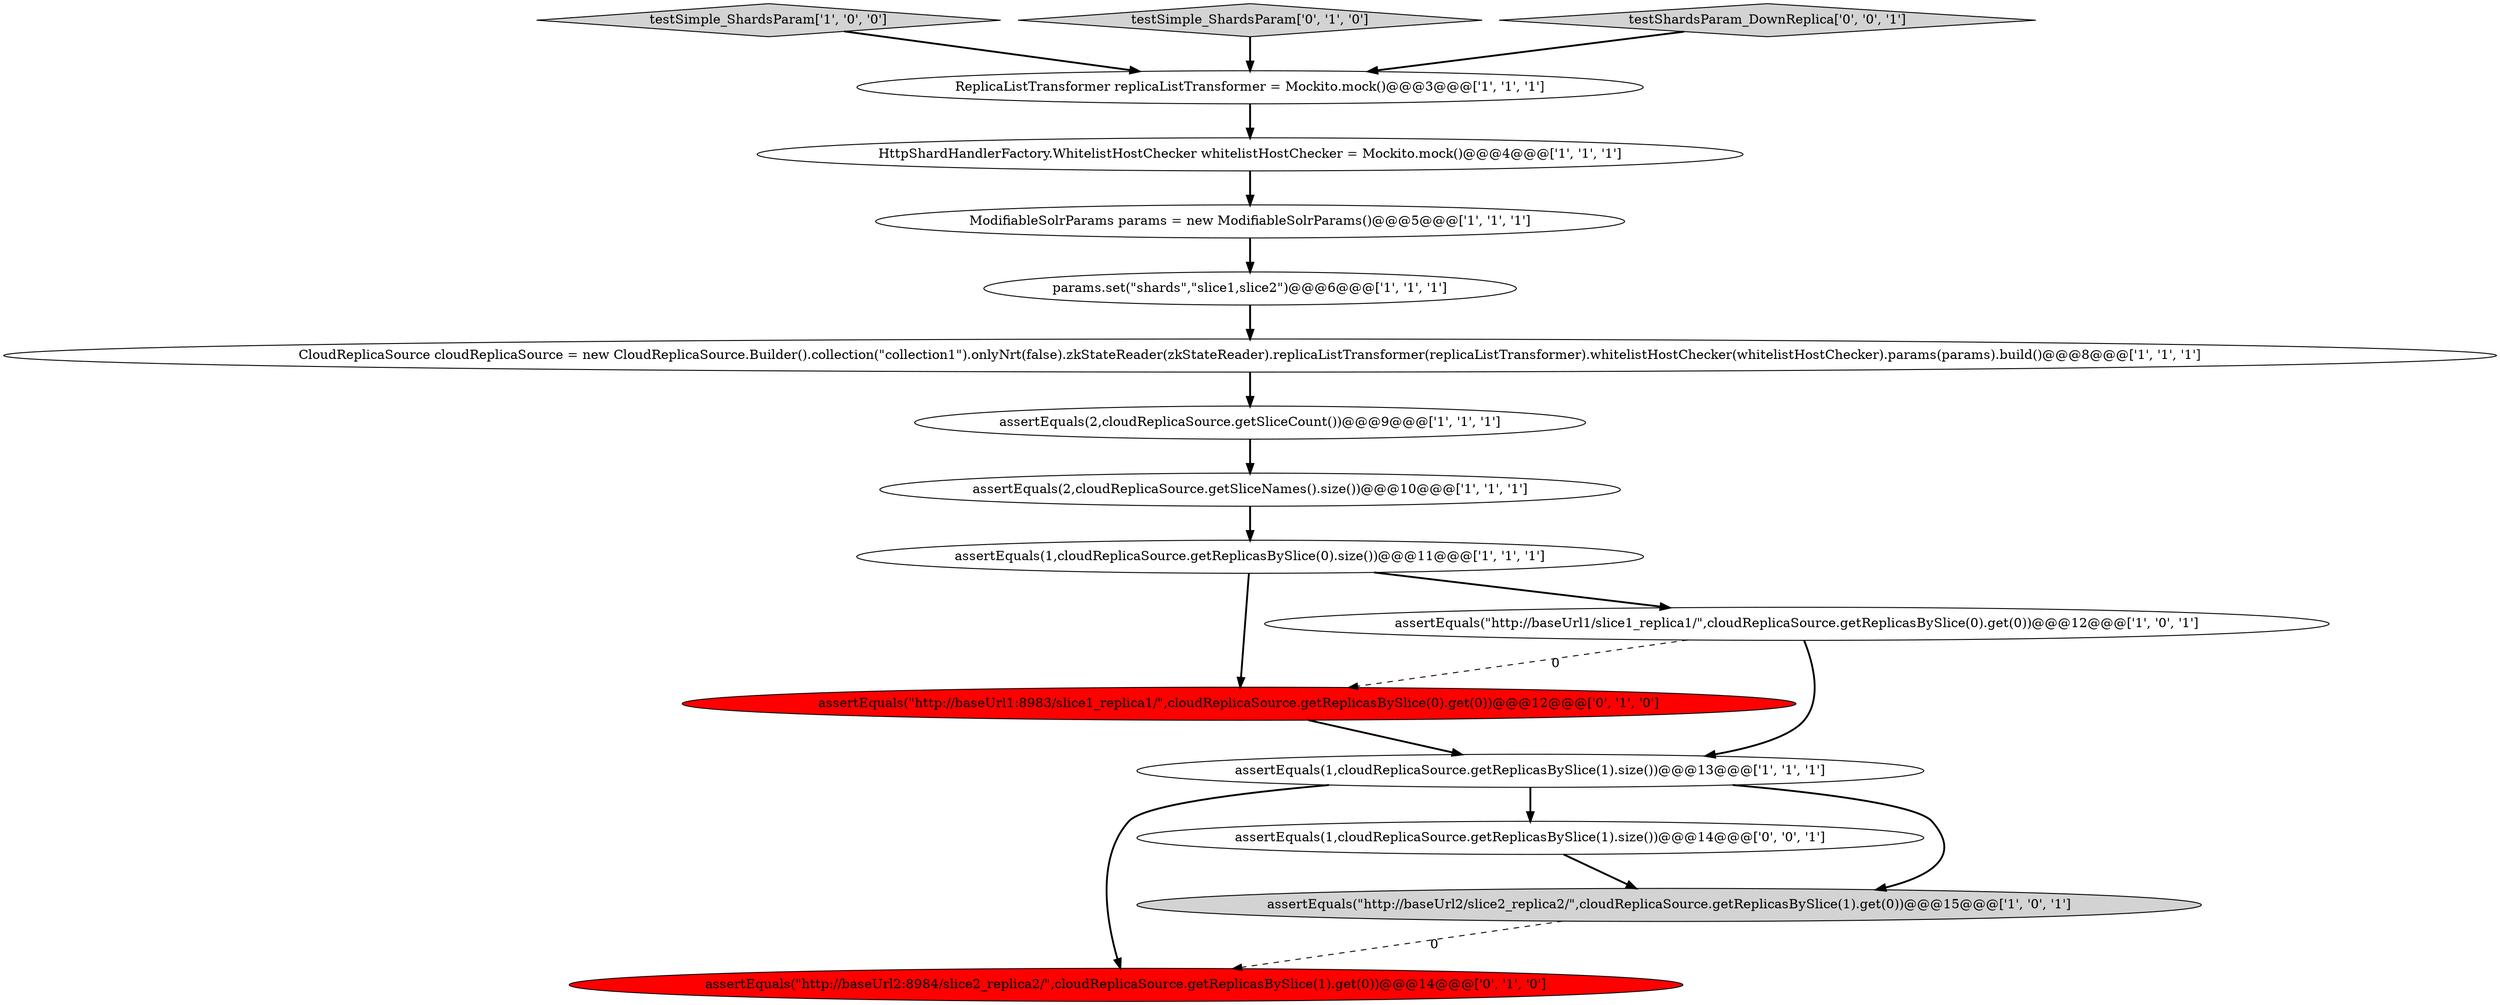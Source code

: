 digraph {
0 [style = filled, label = "params.set(\"shards\",\"slice1,slice2\")@@@6@@@['1', '1', '1']", fillcolor = white, shape = ellipse image = "AAA0AAABBB1BBB"];
6 [style = filled, label = "assertEquals(1,cloudReplicaSource.getReplicasBySlice(0).size())@@@11@@@['1', '1', '1']", fillcolor = white, shape = ellipse image = "AAA0AAABBB1BBB"];
13 [style = filled, label = "assertEquals(\"http://baseUrl2:8984/slice2_replica2/\",cloudReplicaSource.getReplicasBySlice(1).get(0))@@@14@@@['0', '1', '0']", fillcolor = red, shape = ellipse image = "AAA1AAABBB2BBB"];
5 [style = filled, label = "assertEquals(2,cloudReplicaSource.getSliceCount())@@@9@@@['1', '1', '1']", fillcolor = white, shape = ellipse image = "AAA0AAABBB1BBB"];
16 [style = filled, label = "assertEquals(1,cloudReplicaSource.getReplicasBySlice(1).size())@@@14@@@['0', '0', '1']", fillcolor = white, shape = ellipse image = "AAA0AAABBB3BBB"];
11 [style = filled, label = "assertEquals(2,cloudReplicaSource.getSliceNames().size())@@@10@@@['1', '1', '1']", fillcolor = white, shape = ellipse image = "AAA0AAABBB1BBB"];
3 [style = filled, label = "assertEquals(1,cloudReplicaSource.getReplicasBySlice(1).size())@@@13@@@['1', '1', '1']", fillcolor = white, shape = ellipse image = "AAA0AAABBB1BBB"];
2 [style = filled, label = "assertEquals(\"http://baseUrl2/slice2_replica2/\",cloudReplicaSource.getReplicasBySlice(1).get(0))@@@15@@@['1', '0', '1']", fillcolor = lightgray, shape = ellipse image = "AAA0AAABBB1BBB"];
9 [style = filled, label = "ModifiableSolrParams params = new ModifiableSolrParams()@@@5@@@['1', '1', '1']", fillcolor = white, shape = ellipse image = "AAA0AAABBB1BBB"];
1 [style = filled, label = "HttpShardHandlerFactory.WhitelistHostChecker whitelistHostChecker = Mockito.mock()@@@4@@@['1', '1', '1']", fillcolor = white, shape = ellipse image = "AAA0AAABBB1BBB"];
14 [style = filled, label = "assertEquals(\"http://baseUrl1:8983/slice1_replica1/\",cloudReplicaSource.getReplicasBySlice(0).get(0))@@@12@@@['0', '1', '0']", fillcolor = red, shape = ellipse image = "AAA1AAABBB2BBB"];
7 [style = filled, label = "testSimple_ShardsParam['1', '0', '0']", fillcolor = lightgray, shape = diamond image = "AAA0AAABBB1BBB"];
8 [style = filled, label = "assertEquals(\"http://baseUrl1/slice1_replica1/\",cloudReplicaSource.getReplicasBySlice(0).get(0))@@@12@@@['1', '0', '1']", fillcolor = white, shape = ellipse image = "AAA0AAABBB1BBB"];
10 [style = filled, label = "CloudReplicaSource cloudReplicaSource = new CloudReplicaSource.Builder().collection(\"collection1\").onlyNrt(false).zkStateReader(zkStateReader).replicaListTransformer(replicaListTransformer).whitelistHostChecker(whitelistHostChecker).params(params).build()@@@8@@@['1', '1', '1']", fillcolor = white, shape = ellipse image = "AAA0AAABBB1BBB"];
4 [style = filled, label = "ReplicaListTransformer replicaListTransformer = Mockito.mock()@@@3@@@['1', '1', '1']", fillcolor = white, shape = ellipse image = "AAA0AAABBB1BBB"];
12 [style = filled, label = "testSimple_ShardsParam['0', '1', '0']", fillcolor = lightgray, shape = diamond image = "AAA0AAABBB2BBB"];
15 [style = filled, label = "testShardsParam_DownReplica['0', '0', '1']", fillcolor = lightgray, shape = diamond image = "AAA0AAABBB3BBB"];
6->14 [style = bold, label=""];
3->13 [style = bold, label=""];
14->3 [style = bold, label=""];
0->10 [style = bold, label=""];
4->1 [style = bold, label=""];
5->11 [style = bold, label=""];
10->5 [style = bold, label=""];
9->0 [style = bold, label=""];
3->2 [style = bold, label=""];
7->4 [style = bold, label=""];
12->4 [style = bold, label=""];
3->16 [style = bold, label=""];
16->2 [style = bold, label=""];
8->14 [style = dashed, label="0"];
2->13 [style = dashed, label="0"];
1->9 [style = bold, label=""];
6->8 [style = bold, label=""];
11->6 [style = bold, label=""];
15->4 [style = bold, label=""];
8->3 [style = bold, label=""];
}
